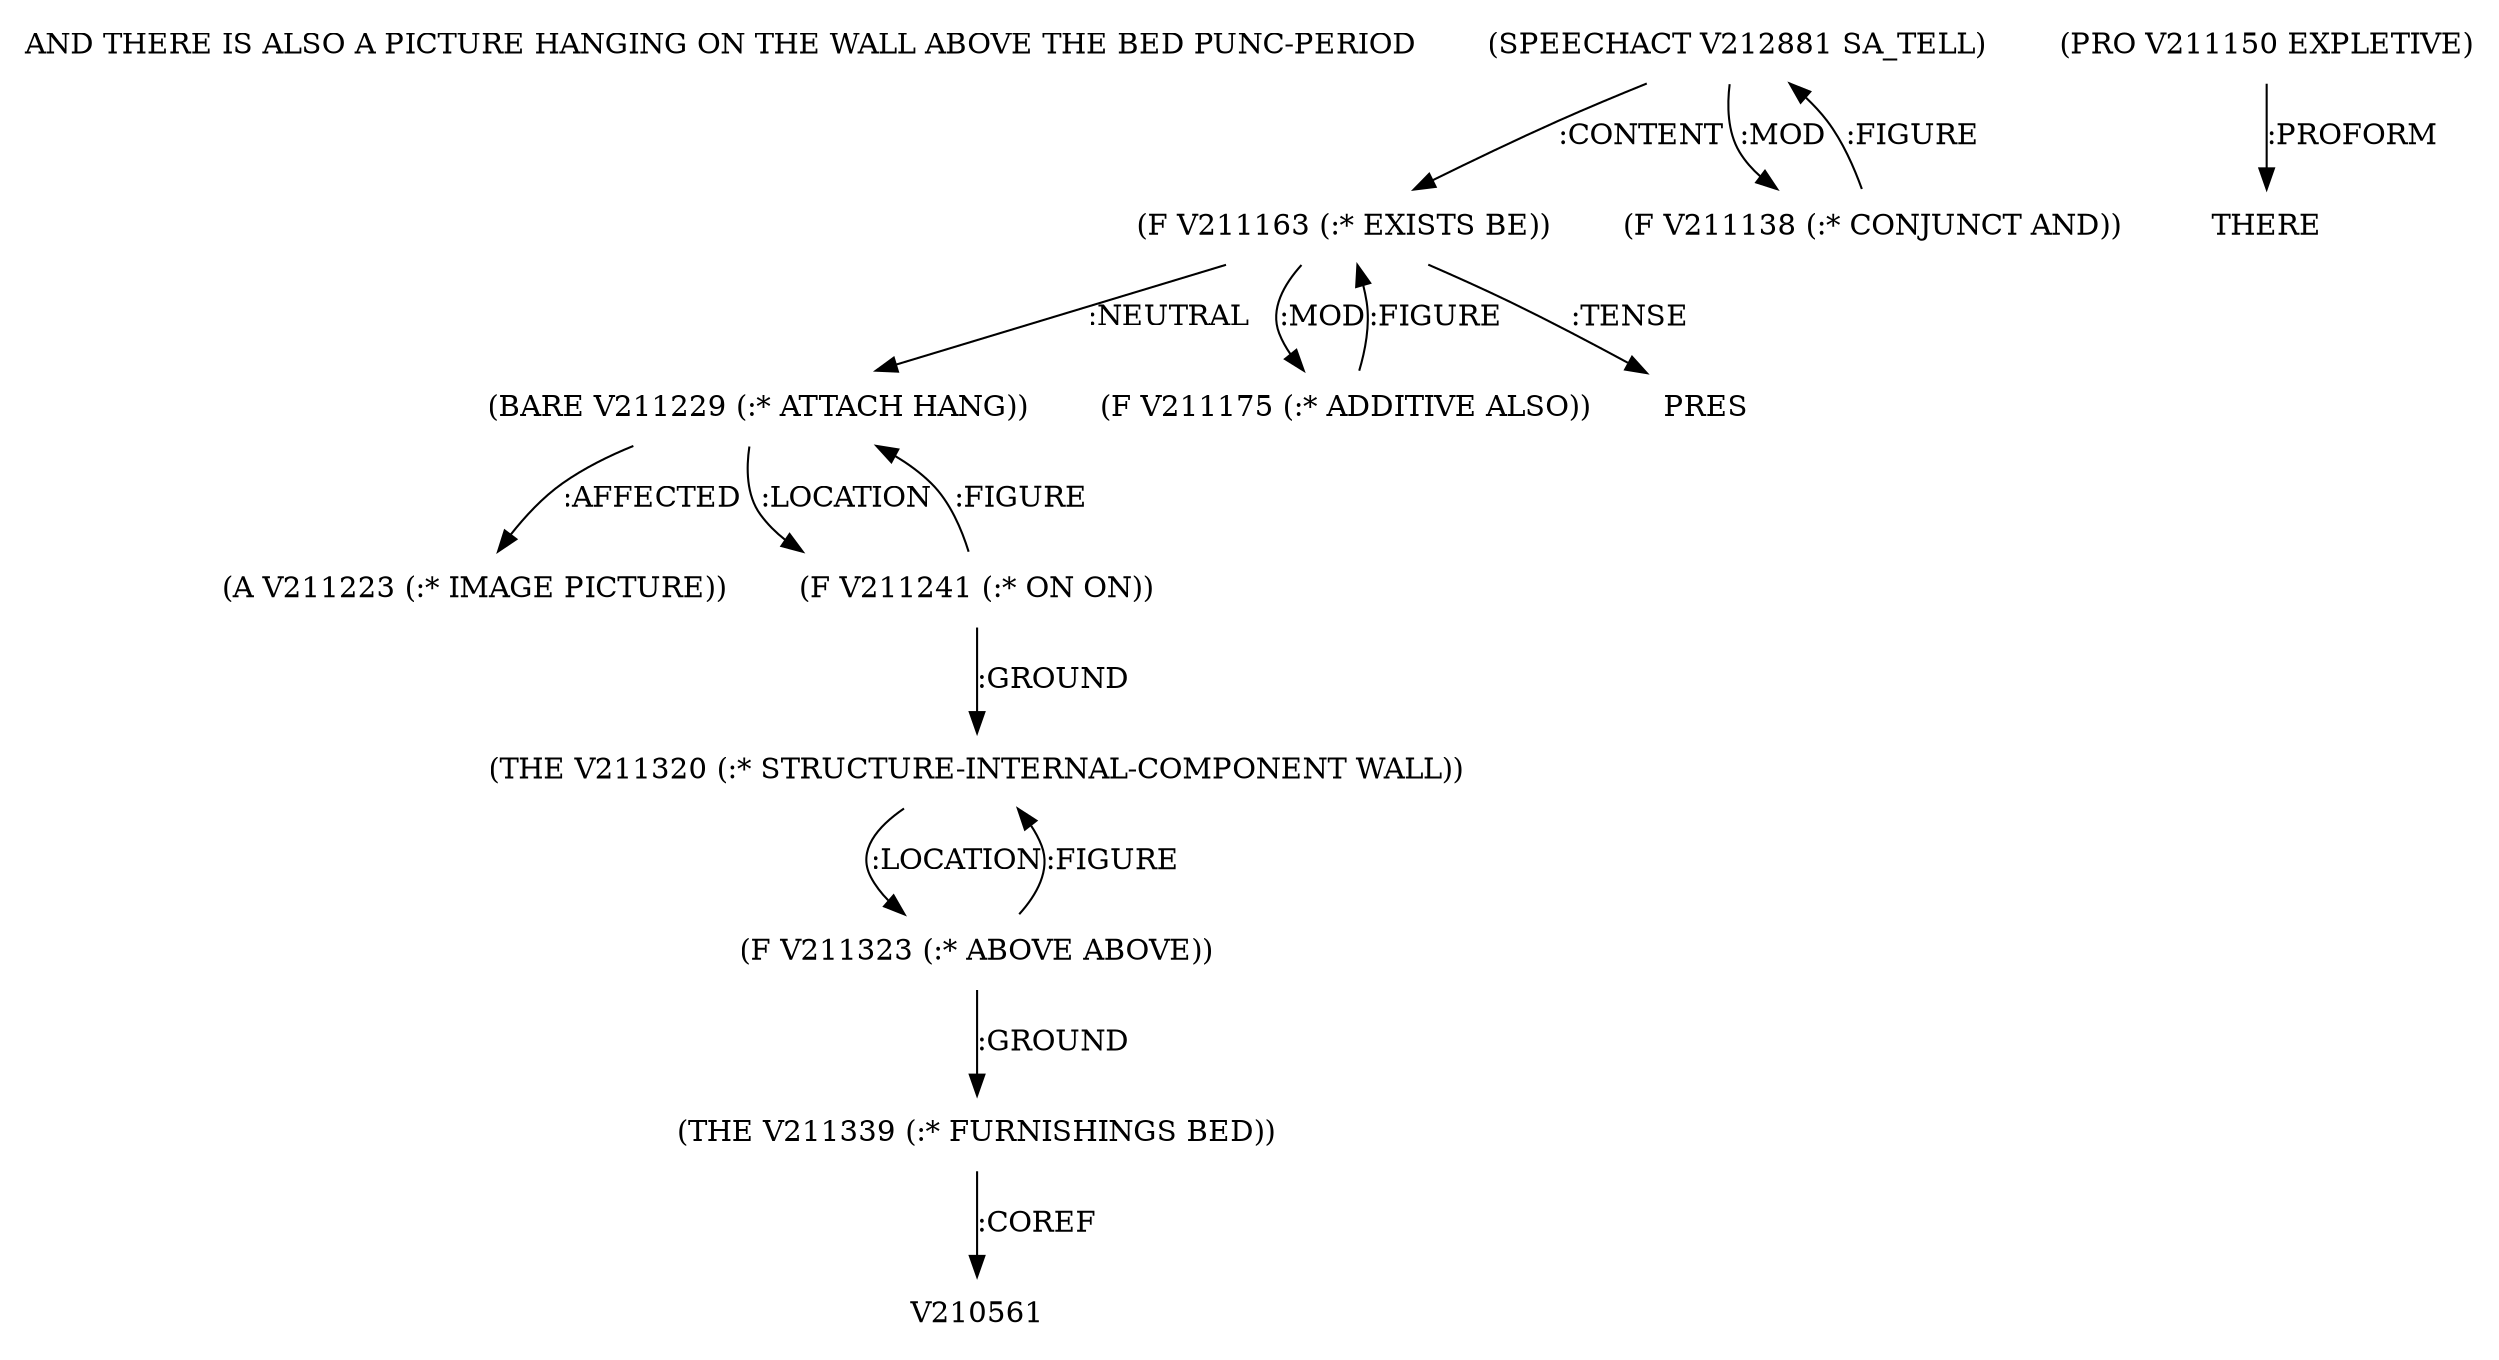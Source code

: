 digraph Terms {
  node [shape=none]
  "AND THERE IS ALSO A PICTURE HANGING ON THE WALL ABOVE THE BED PUNC-PERIOD"
  "V212881" [label="(SPEECHACT V212881 SA_TELL)"]
  "V212881" -> "V211163" [label=":CONTENT"]
  "V212881" -> "V211138" [label=":MOD"]
  "V211138" [label="(F V211138 (:* CONJUNCT AND))"]
  "V211138" -> "V212881" [label=":FIGURE"]
  "V211163" [label="(F V211163 (:* EXISTS BE))"]
  "V211163" -> "V211229" [label=":NEUTRAL"]
  "V211163" -> "V211175" [label=":MOD"]
  "V211163" -> "NT214273" [label=":TENSE"]
  "NT214273" [label="PRES"]
  "V211150" [label="(PRO V211150 EXPLETIVE)"]
  "V211150" -> "NT214274" [label=":PROFORM"]
  "NT214274" [label="THERE"]
  "V211175" [label="(F V211175 (:* ADDITIVE ALSO))"]
  "V211175" -> "V211163" [label=":FIGURE"]
  "V211229" [label="(BARE V211229 (:* ATTACH HANG))"]
  "V211229" -> "V211223" [label=":AFFECTED"]
  "V211229" -> "V211241" [label=":LOCATION"]
  "V211223" [label="(A V211223 (:* IMAGE PICTURE))"]
  "V211241" [label="(F V211241 (:* ON ON))"]
  "V211241" -> "V211320" [label=":GROUND"]
  "V211241" -> "V211229" [label=":FIGURE"]
  "V211320" [label="(THE V211320 (:* STRUCTURE-INTERNAL-COMPONENT WALL))"]
  "V211320" -> "V211323" [label=":LOCATION"]
  "V211323" [label="(F V211323 (:* ABOVE ABOVE))"]
  "V211323" -> "V211339" [label=":GROUND"]
  "V211323" -> "V211320" [label=":FIGURE"]
  "V211339" [label="(THE V211339 (:* FURNISHINGS BED))"]
  "V211339" -> "V210561" [label=":COREF"]
}
